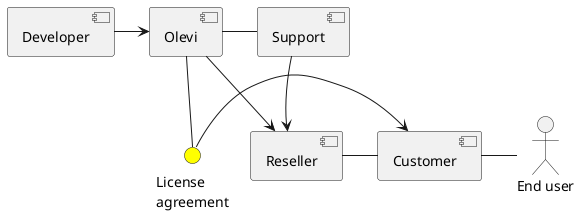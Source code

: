 @startuml olevi-value-chain

skinparam InterfaceBackgroundColor Yellow

component Dev [
    Developer] 
component Olevi
component Reseller [
    Reseller]
component Support [
    Support]
component Customer

Dev -r-> Olevi
Olevi -> Reseller
Reseller - Customer
Olevi - Support
Support -> Reseller

Support -[hidden]d- Reseller

interface "License\nagreement" as License
Olevi -r- License
License -> Customer

actor User [
    End user]
Customer - User

@enduml